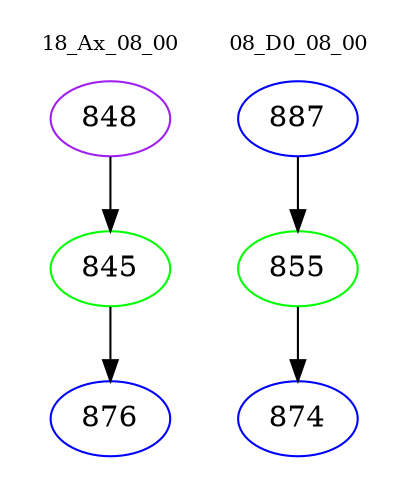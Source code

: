digraph{
subgraph cluster_0 {
color = white
label = "18_Ax_08_00";
fontsize=10;
T0_848 [label="848", color="purple"]
T0_848 -> T0_845 [color="black"]
T0_845 [label="845", color="green"]
T0_845 -> T0_876 [color="black"]
T0_876 [label="876", color="blue"]
}
subgraph cluster_1 {
color = white
label = "08_D0_08_00";
fontsize=10;
T1_887 [label="887", color="blue"]
T1_887 -> T1_855 [color="black"]
T1_855 [label="855", color="green"]
T1_855 -> T1_874 [color="black"]
T1_874 [label="874", color="blue"]
}
}
